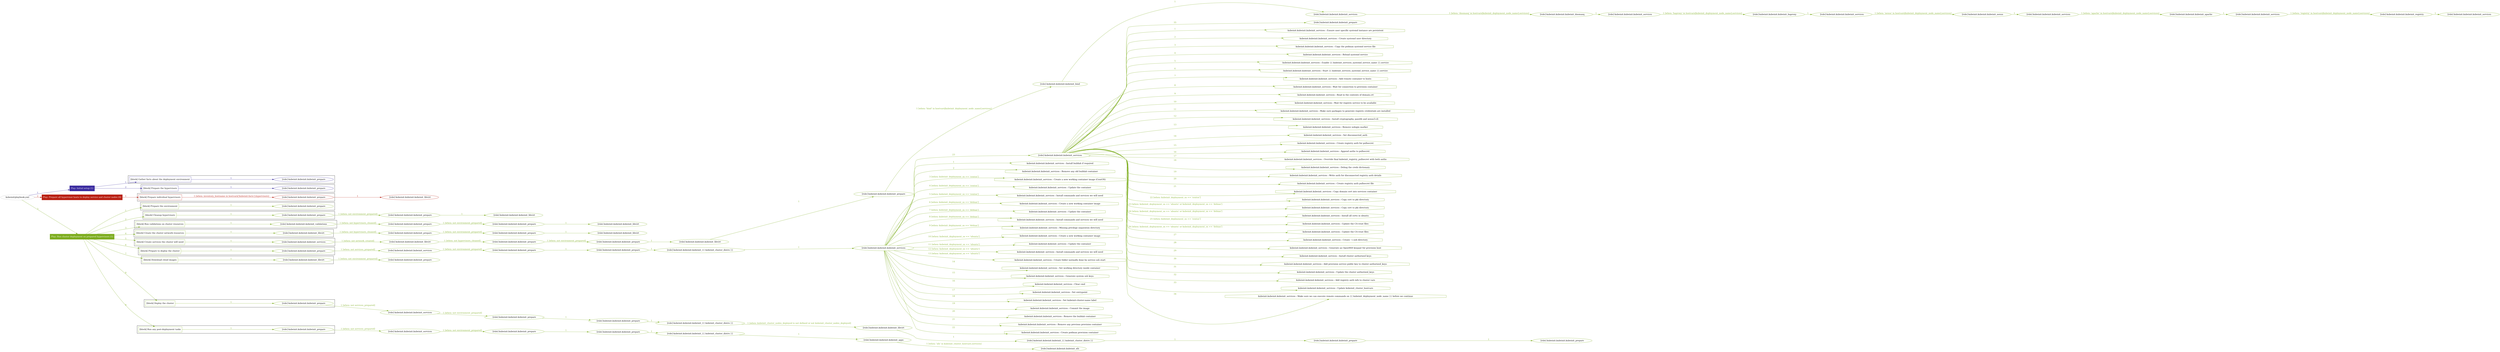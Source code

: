 digraph {
	graph [concentrate=true ordering=in rankdir=LR ratio=fill]
	edge [esep=5 sep=10]
	"kubeinit/playbook.yml" [id=root_node style=dotted]
	play_9716954e [label="Play: Initial setup (1)" color="#3b2ca0" fontcolor="#ffffff" id=play_9716954e shape=box style=filled tooltip=localhost]
	"kubeinit/playbook.yml" -> play_9716954e [label="1 " color="#3b2ca0" fontcolor="#3b2ca0" id=edge_4e814ac2 labeltooltip="1 " tooltip="1 "]
	subgraph "kubeinit.kubeinit.kubeinit_prepare" {
		role_759a8502 [label="[role] kubeinit.kubeinit.kubeinit_prepare" color="#3b2ca0" id=role_759a8502 tooltip="kubeinit.kubeinit.kubeinit_prepare"]
	}
	subgraph "kubeinit.kubeinit.kubeinit_prepare" {
		role_e988520f [label="[role] kubeinit.kubeinit.kubeinit_prepare" color="#3b2ca0" id=role_e988520f tooltip="kubeinit.kubeinit.kubeinit_prepare"]
	}
	subgraph "Play: Initial setup (1)" {
		play_9716954e -> block_73d72252 [label=1 color="#3b2ca0" fontcolor="#3b2ca0" id=edge_5ee2b6da labeltooltip=1 tooltip=1]
		subgraph cluster_block_73d72252 {
			block_73d72252 [label="[block] Gather facts about the deployment environment" color="#3b2ca0" id=block_73d72252 labeltooltip="Gather facts about the deployment environment" shape=box tooltip="Gather facts about the deployment environment"]
			block_73d72252 -> role_759a8502 [label="1 " color="#3b2ca0" fontcolor="#3b2ca0" id=edge_5fa3f448 labeltooltip="1 " tooltip="1 "]
		}
		play_9716954e -> block_423e7c16 [label=2 color="#3b2ca0" fontcolor="#3b2ca0" id=edge_5475fe59 labeltooltip=2 tooltip=2]
		subgraph cluster_block_423e7c16 {
			block_423e7c16 [label="[block] Prepare the hypervisors" color="#3b2ca0" id=block_423e7c16 labeltooltip="Prepare the hypervisors" shape=box tooltip="Prepare the hypervisors"]
			block_423e7c16 -> role_e988520f [label="1 " color="#3b2ca0" fontcolor="#3b2ca0" id=edge_a797baf1 labeltooltip="1 " tooltip="1 "]
		}
	}
	play_aa814e34 [label="Play: Prepare all hypervisor hosts to deploy service and cluster nodes (0)" color="#b92013" fontcolor="#ffffff" id=play_aa814e34 shape=box style=filled tooltip="Play: Prepare all hypervisor hosts to deploy service and cluster nodes (0)"]
	"kubeinit/playbook.yml" -> play_aa814e34 [label="2 " color="#b92013" fontcolor="#b92013" id=edge_cf09bf63 labeltooltip="2 " tooltip="2 "]
	subgraph "kubeinit.kubeinit.kubeinit_libvirt" {
		role_deea22a4 [label="[role] kubeinit.kubeinit.kubeinit_libvirt" color="#b92013" id=role_deea22a4 tooltip="kubeinit.kubeinit.kubeinit_libvirt"]
	}
	subgraph "kubeinit.kubeinit.kubeinit_prepare" {
		role_27c2de47 [label="[role] kubeinit.kubeinit.kubeinit_prepare" color="#b92013" id=role_27c2de47 tooltip="kubeinit.kubeinit.kubeinit_prepare"]
		role_27c2de47 -> role_deea22a4 [label="1 " color="#b92013" fontcolor="#b92013" id=edge_ab9863dc labeltooltip="1 " tooltip="1 "]
	}
	subgraph "Play: Prepare all hypervisor hosts to deploy service and cluster nodes (0)" {
		play_aa814e34 -> block_de511318 [label=1 color="#b92013" fontcolor="#b92013" id=edge_13988c7d labeltooltip=1 tooltip=1]
		subgraph cluster_block_de511318 {
			block_de511318 [label="[block] Prepare individual hypervisors" color="#b92013" id=block_de511318 labeltooltip="Prepare individual hypervisors" shape=box tooltip="Prepare individual hypervisors"]
			block_de511318 -> role_27c2de47 [label="1 [when: inventory_hostname in hostvars['kubeinit-facts'].hypervisors]" color="#b92013" fontcolor="#b92013" id=edge_f5ddec77 labeltooltip="1 [when: inventory_hostname in hostvars['kubeinit-facts'].hypervisors]" tooltip="1 [when: inventory_hostname in hostvars['kubeinit-facts'].hypervisors]"]
		}
	}
	play_ebc1024f [label="Play: Run cluster deployment on prepared hypervisors (1)" color="#7dad1f" fontcolor="#ffffff" id=play_ebc1024f shape=box style=filled tooltip=localhost]
	"kubeinit/playbook.yml" -> play_ebc1024f [label="3 " color="#7dad1f" fontcolor="#7dad1f" id=edge_794ed0b4 labeltooltip="3 " tooltip="3 "]
	subgraph "kubeinit.kubeinit.kubeinit_prepare" {
		role_ee4647c7 [label="[role] kubeinit.kubeinit.kubeinit_prepare" color="#7dad1f" id=role_ee4647c7 tooltip="kubeinit.kubeinit.kubeinit_prepare"]
	}
	subgraph "kubeinit.kubeinit.kubeinit_libvirt" {
		role_86960cfe [label="[role] kubeinit.kubeinit.kubeinit_libvirt" color="#7dad1f" id=role_86960cfe tooltip="kubeinit.kubeinit.kubeinit_libvirt"]
	}
	subgraph "kubeinit.kubeinit.kubeinit_prepare" {
		role_262a1a30 [label="[role] kubeinit.kubeinit.kubeinit_prepare" color="#7dad1f" id=role_262a1a30 tooltip="kubeinit.kubeinit.kubeinit_prepare"]
		role_262a1a30 -> role_86960cfe [label="1 " color="#7dad1f" fontcolor="#7dad1f" id=edge_7e66e7b5 labeltooltip="1 " tooltip="1 "]
	}
	subgraph "kubeinit.kubeinit.kubeinit_prepare" {
		role_dafb3652 [label="[role] kubeinit.kubeinit.kubeinit_prepare" color="#7dad1f" id=role_dafb3652 tooltip="kubeinit.kubeinit.kubeinit_prepare"]
		role_dafb3652 -> role_262a1a30 [label="1 [when: not environment_prepared]" color="#7dad1f" fontcolor="#7dad1f" id=edge_2048a0b5 labeltooltip="1 [when: not environment_prepared]" tooltip="1 [when: not environment_prepared]"]
	}
	subgraph "kubeinit.kubeinit.kubeinit_libvirt" {
		role_199be9c9 [label="[role] kubeinit.kubeinit.kubeinit_libvirt" color="#7dad1f" id=role_199be9c9 tooltip="kubeinit.kubeinit.kubeinit_libvirt"]
	}
	subgraph "kubeinit.kubeinit.kubeinit_prepare" {
		role_c62a40f5 [label="[role] kubeinit.kubeinit.kubeinit_prepare" color="#7dad1f" id=role_c62a40f5 tooltip="kubeinit.kubeinit.kubeinit_prepare"]
		role_c62a40f5 -> role_199be9c9 [label="1 " color="#7dad1f" fontcolor="#7dad1f" id=edge_c74c55d4 labeltooltip="1 " tooltip="1 "]
	}
	subgraph "kubeinit.kubeinit.kubeinit_prepare" {
		role_5fe5b2ac [label="[role] kubeinit.kubeinit.kubeinit_prepare" color="#7dad1f" id=role_5fe5b2ac tooltip="kubeinit.kubeinit.kubeinit_prepare"]
		role_5fe5b2ac -> role_c62a40f5 [label="1 [when: not environment_prepared]" color="#7dad1f" fontcolor="#7dad1f" id=edge_d52ce7d5 labeltooltip="1 [when: not environment_prepared]" tooltip="1 [when: not environment_prepared]"]
	}
	subgraph "kubeinit.kubeinit.kubeinit_validations" {
		role_4b313846 [label="[role] kubeinit.kubeinit.kubeinit_validations" color="#7dad1f" id=role_4b313846 tooltip="kubeinit.kubeinit.kubeinit_validations"]
		role_4b313846 -> role_5fe5b2ac [label="1 [when: not hypervisors_cleaned]" color="#7dad1f" fontcolor="#7dad1f" id=edge_c298e214 labeltooltip="1 [when: not hypervisors_cleaned]" tooltip="1 [when: not hypervisors_cleaned]"]
	}
	subgraph "kubeinit.kubeinit.kubeinit_libvirt" {
		role_c8dd7fc1 [label="[role] kubeinit.kubeinit.kubeinit_libvirt" color="#7dad1f" id=role_c8dd7fc1 tooltip="kubeinit.kubeinit.kubeinit_libvirt"]
	}
	subgraph "kubeinit.kubeinit.kubeinit_prepare" {
		role_2730960f [label="[role] kubeinit.kubeinit.kubeinit_prepare" color="#7dad1f" id=role_2730960f tooltip="kubeinit.kubeinit.kubeinit_prepare"]
		role_2730960f -> role_c8dd7fc1 [label="1 " color="#7dad1f" fontcolor="#7dad1f" id=edge_9f73402a labeltooltip="1 " tooltip="1 "]
	}
	subgraph "kubeinit.kubeinit.kubeinit_prepare" {
		role_391e0344 [label="[role] kubeinit.kubeinit.kubeinit_prepare" color="#7dad1f" id=role_391e0344 tooltip="kubeinit.kubeinit.kubeinit_prepare"]
		role_391e0344 -> role_2730960f [label="1 [when: not environment_prepared]" color="#7dad1f" fontcolor="#7dad1f" id=edge_b8133161 labeltooltip="1 [when: not environment_prepared]" tooltip="1 [when: not environment_prepared]"]
	}
	subgraph "kubeinit.kubeinit.kubeinit_libvirt" {
		role_e3a7370c [label="[role] kubeinit.kubeinit.kubeinit_libvirt" color="#7dad1f" id=role_e3a7370c tooltip="kubeinit.kubeinit.kubeinit_libvirt"]
		role_e3a7370c -> role_391e0344 [label="1 [when: not hypervisors_cleaned]" color="#7dad1f" fontcolor="#7dad1f" id=edge_492f7c5a labeltooltip="1 [when: not hypervisors_cleaned]" tooltip="1 [when: not hypervisors_cleaned]"]
	}
	subgraph "kubeinit.kubeinit.kubeinit_services" {
		role_6ad039d6 [label="[role] kubeinit.kubeinit.kubeinit_services" color="#7dad1f" id=role_6ad039d6 tooltip="kubeinit.kubeinit.kubeinit_services"]
	}
	subgraph "kubeinit.kubeinit.kubeinit_registry" {
		role_d088df05 [label="[role] kubeinit.kubeinit.kubeinit_registry" color="#7dad1f" id=role_d088df05 tooltip="kubeinit.kubeinit.kubeinit_registry"]
		role_d088df05 -> role_6ad039d6 [label="1 " color="#7dad1f" fontcolor="#7dad1f" id=edge_0ae21cdb labeltooltip="1 " tooltip="1 "]
	}
	subgraph "kubeinit.kubeinit.kubeinit_services" {
		role_1189be8c [label="[role] kubeinit.kubeinit.kubeinit_services" color="#7dad1f" id=role_1189be8c tooltip="kubeinit.kubeinit.kubeinit_services"]
		role_1189be8c -> role_d088df05 [label="1 [when: 'registry' in hostvars[kubeinit_deployment_node_name].services]" color="#7dad1f" fontcolor="#7dad1f" id=edge_e0a693b1 labeltooltip="1 [when: 'registry' in hostvars[kubeinit_deployment_node_name].services]" tooltip="1 [when: 'registry' in hostvars[kubeinit_deployment_node_name].services]"]
	}
	subgraph "kubeinit.kubeinit.kubeinit_apache" {
		role_604e6105 [label="[role] kubeinit.kubeinit.kubeinit_apache" color="#7dad1f" id=role_604e6105 tooltip="kubeinit.kubeinit.kubeinit_apache"]
		role_604e6105 -> role_1189be8c [label="1 " color="#7dad1f" fontcolor="#7dad1f" id=edge_b24fd350 labeltooltip="1 " tooltip="1 "]
	}
	subgraph "kubeinit.kubeinit.kubeinit_services" {
		role_63fc4594 [label="[role] kubeinit.kubeinit.kubeinit_services" color="#7dad1f" id=role_63fc4594 tooltip="kubeinit.kubeinit.kubeinit_services"]
		role_63fc4594 -> role_604e6105 [label="1 [when: 'apache' in hostvars[kubeinit_deployment_node_name].services]" color="#7dad1f" fontcolor="#7dad1f" id=edge_ff45526f labeltooltip="1 [when: 'apache' in hostvars[kubeinit_deployment_node_name].services]" tooltip="1 [when: 'apache' in hostvars[kubeinit_deployment_node_name].services]"]
	}
	subgraph "kubeinit.kubeinit.kubeinit_nexus" {
		role_c565734a [label="[role] kubeinit.kubeinit.kubeinit_nexus" color="#7dad1f" id=role_c565734a tooltip="kubeinit.kubeinit.kubeinit_nexus"]
		role_c565734a -> role_63fc4594 [label="1 " color="#7dad1f" fontcolor="#7dad1f" id=edge_17daf696 labeltooltip="1 " tooltip="1 "]
	}
	subgraph "kubeinit.kubeinit.kubeinit_services" {
		role_b60091b5 [label="[role] kubeinit.kubeinit.kubeinit_services" color="#7dad1f" id=role_b60091b5 tooltip="kubeinit.kubeinit.kubeinit_services"]
		role_b60091b5 -> role_c565734a [label="1 [when: 'nexus' in hostvars[kubeinit_deployment_node_name].services]" color="#7dad1f" fontcolor="#7dad1f" id=edge_f2f87fb6 labeltooltip="1 [when: 'nexus' in hostvars[kubeinit_deployment_node_name].services]" tooltip="1 [when: 'nexus' in hostvars[kubeinit_deployment_node_name].services]"]
	}
	subgraph "kubeinit.kubeinit.kubeinit_haproxy" {
		role_86f5bfa6 [label="[role] kubeinit.kubeinit.kubeinit_haproxy" color="#7dad1f" id=role_86f5bfa6 tooltip="kubeinit.kubeinit.kubeinit_haproxy"]
		role_86f5bfa6 -> role_b60091b5 [label="1 " color="#7dad1f" fontcolor="#7dad1f" id=edge_75fc1a6e labeltooltip="1 " tooltip="1 "]
	}
	subgraph "kubeinit.kubeinit.kubeinit_services" {
		role_940d8dd1 [label="[role] kubeinit.kubeinit.kubeinit_services" color="#7dad1f" id=role_940d8dd1 tooltip="kubeinit.kubeinit.kubeinit_services"]
		role_940d8dd1 -> role_86f5bfa6 [label="1 [when: 'haproxy' in hostvars[kubeinit_deployment_node_name].services]" color="#7dad1f" fontcolor="#7dad1f" id=edge_0d915cce labeltooltip="1 [when: 'haproxy' in hostvars[kubeinit_deployment_node_name].services]" tooltip="1 [when: 'haproxy' in hostvars[kubeinit_deployment_node_name].services]"]
	}
	subgraph "kubeinit.kubeinit.kubeinit_dnsmasq" {
		role_73cf2156 [label="[role] kubeinit.kubeinit.kubeinit_dnsmasq" color="#7dad1f" id=role_73cf2156 tooltip="kubeinit.kubeinit.kubeinit_dnsmasq"]
		role_73cf2156 -> role_940d8dd1 [label="1 " color="#7dad1f" fontcolor="#7dad1f" id=edge_41fb763c labeltooltip="1 " tooltip="1 "]
	}
	subgraph "kubeinit.kubeinit.kubeinit_services" {
		role_067ea4f0 [label="[role] kubeinit.kubeinit.kubeinit_services" color="#7dad1f" id=role_067ea4f0 tooltip="kubeinit.kubeinit.kubeinit_services"]
		role_067ea4f0 -> role_73cf2156 [label="1 [when: 'dnsmasq' in hostvars[kubeinit_deployment_node_name].services]" color="#7dad1f" fontcolor="#7dad1f" id=edge_f2e8d4ce labeltooltip="1 [when: 'dnsmasq' in hostvars[kubeinit_deployment_node_name].services]" tooltip="1 [when: 'dnsmasq' in hostvars[kubeinit_deployment_node_name].services]"]
	}
	subgraph "kubeinit.kubeinit.kubeinit_bind" {
		role_d82c8bae [label="[role] kubeinit.kubeinit.kubeinit_bind" color="#7dad1f" id=role_d82c8bae tooltip="kubeinit.kubeinit.kubeinit_bind"]
		role_d82c8bae -> role_067ea4f0 [label="1 " color="#7dad1f" fontcolor="#7dad1f" id=edge_72437a27 labeltooltip="1 " tooltip="1 "]
	}
	subgraph "kubeinit.kubeinit.kubeinit_prepare" {
		role_1c0d17c9 [label="[role] kubeinit.kubeinit.kubeinit_prepare" color="#7dad1f" id=role_1c0d17c9 tooltip="kubeinit.kubeinit.kubeinit_prepare"]
		role_1c0d17c9 -> role_d82c8bae [label="1 [when: 'bind' in hostvars[kubeinit_deployment_node_name].services]" color="#7dad1f" fontcolor="#7dad1f" id=edge_6c91d6fc labeltooltip="1 [when: 'bind' in hostvars[kubeinit_deployment_node_name].services]" tooltip="1 [when: 'bind' in hostvars[kubeinit_deployment_node_name].services]"]
	}
	subgraph "kubeinit.kubeinit.kubeinit_libvirt" {
		role_be88d8cc [label="[role] kubeinit.kubeinit.kubeinit_libvirt" color="#7dad1f" id=role_be88d8cc tooltip="kubeinit.kubeinit.kubeinit_libvirt"]
		role_be88d8cc -> role_1c0d17c9 [label="1 " color="#7dad1f" fontcolor="#7dad1f" id=edge_aba812f1 labeltooltip="1 " tooltip="1 "]
	}
	subgraph "kubeinit.kubeinit.kubeinit_prepare" {
		role_45dd77af [label="[role] kubeinit.kubeinit.kubeinit_prepare" color="#7dad1f" id=role_45dd77af tooltip="kubeinit.kubeinit.kubeinit_prepare"]
		role_45dd77af -> role_be88d8cc [label="1 " color="#7dad1f" fontcolor="#7dad1f" id=edge_a64cb6af labeltooltip="1 " tooltip="1 "]
	}
	subgraph "kubeinit.kubeinit.kubeinit_prepare" {
		role_bab5e323 [label="[role] kubeinit.kubeinit.kubeinit_prepare" color="#7dad1f" id=role_bab5e323 tooltip="kubeinit.kubeinit.kubeinit_prepare"]
		role_bab5e323 -> role_45dd77af [label="1 [when: not environment_prepared]" color="#7dad1f" fontcolor="#7dad1f" id=edge_40d8238f labeltooltip="1 [when: not environment_prepared]" tooltip="1 [when: not environment_prepared]"]
	}
	subgraph "kubeinit.kubeinit.kubeinit_libvirt" {
		role_788a62ef [label="[role] kubeinit.kubeinit.kubeinit_libvirt" color="#7dad1f" id=role_788a62ef tooltip="kubeinit.kubeinit.kubeinit_libvirt"]
		role_788a62ef -> role_bab5e323 [label="1 [when: not hypervisors_cleaned]" color="#7dad1f" fontcolor="#7dad1f" id=edge_4fa464ae labeltooltip="1 [when: not hypervisors_cleaned]" tooltip="1 [when: not hypervisors_cleaned]"]
	}
	subgraph "kubeinit.kubeinit.kubeinit_services" {
		role_bb3e5ca1 [label="[role] kubeinit.kubeinit.kubeinit_services" color="#7dad1f" id=role_bb3e5ca1 tooltip="kubeinit.kubeinit.kubeinit_services"]
		role_bb3e5ca1 -> role_788a62ef [label="1 [when: not network_created]" color="#7dad1f" fontcolor="#7dad1f" id=edge_74dc58db labeltooltip="1 [when: not network_created]" tooltip="1 [when: not network_created]"]
	}
	subgraph "kubeinit.kubeinit.kubeinit_prepare" {
		role_8070f46d [label="[role] kubeinit.kubeinit.kubeinit_prepare" color="#7dad1f" id=role_8070f46d tooltip="kubeinit.kubeinit.kubeinit_prepare"]
	}
	subgraph "kubeinit.kubeinit.kubeinit_services" {
		role_cc9d9ee5 [label="[role] kubeinit.kubeinit.kubeinit_services" color="#7dad1f" id=role_cc9d9ee5 tooltip="kubeinit.kubeinit.kubeinit_services"]
		task_eab35c7e [label="kubeinit.kubeinit.kubeinit_services : Ensure user specific systemd instance are persistent" color="#7dad1f" id=task_eab35c7e shape=octagon tooltip="kubeinit.kubeinit.kubeinit_services : Ensure user specific systemd instance are persistent"]
		role_cc9d9ee5 -> task_eab35c7e [label="1 " color="#7dad1f" fontcolor="#7dad1f" id=edge_7ade31d8 labeltooltip="1 " tooltip="1 "]
		task_5ab28ffe [label="kubeinit.kubeinit.kubeinit_services : Create systemd user directory" color="#7dad1f" id=task_5ab28ffe shape=octagon tooltip="kubeinit.kubeinit.kubeinit_services : Create systemd user directory"]
		role_cc9d9ee5 -> task_5ab28ffe [label="2 " color="#7dad1f" fontcolor="#7dad1f" id=edge_8c47c045 labeltooltip="2 " tooltip="2 "]
		task_29f3ab52 [label="kubeinit.kubeinit.kubeinit_services : Copy the podman systemd service file" color="#7dad1f" id=task_29f3ab52 shape=octagon tooltip="kubeinit.kubeinit.kubeinit_services : Copy the podman systemd service file"]
		role_cc9d9ee5 -> task_29f3ab52 [label="3 " color="#7dad1f" fontcolor="#7dad1f" id=edge_7078b854 labeltooltip="3 " tooltip="3 "]
		task_49a000b5 [label="kubeinit.kubeinit.kubeinit_services : Reload systemd service" color="#7dad1f" id=task_49a000b5 shape=octagon tooltip="kubeinit.kubeinit.kubeinit_services : Reload systemd service"]
		role_cc9d9ee5 -> task_49a000b5 [label="4 " color="#7dad1f" fontcolor="#7dad1f" id=edge_dce75459 labeltooltip="4 " tooltip="4 "]
		task_58522796 [label="kubeinit.kubeinit.kubeinit_services : Enable {{ kubeinit_services_systemd_service_name }}.service" color="#7dad1f" id=task_58522796 shape=octagon tooltip="kubeinit.kubeinit.kubeinit_services : Enable {{ kubeinit_services_systemd_service_name }}.service"]
		role_cc9d9ee5 -> task_58522796 [label="5 " color="#7dad1f" fontcolor="#7dad1f" id=edge_44948c9f labeltooltip="5 " tooltip="5 "]
		task_615b3451 [label="kubeinit.kubeinit.kubeinit_services : Start {{ kubeinit_services_systemd_service_name }}.service" color="#7dad1f" id=task_615b3451 shape=octagon tooltip="kubeinit.kubeinit.kubeinit_services : Start {{ kubeinit_services_systemd_service_name }}.service"]
		role_cc9d9ee5 -> task_615b3451 [label="6 " color="#7dad1f" fontcolor="#7dad1f" id=edge_cbe34e9c labeltooltip="6 " tooltip="6 "]
		task_e1939bbc [label="kubeinit.kubeinit.kubeinit_services : Add remote container to hosts" color="#7dad1f" id=task_e1939bbc shape=octagon tooltip="kubeinit.kubeinit.kubeinit_services : Add remote container to hosts"]
		role_cc9d9ee5 -> task_e1939bbc [label="7 " color="#7dad1f" fontcolor="#7dad1f" id=edge_492b32f1 labeltooltip="7 " tooltip="7 "]
		task_3a540027 [label="kubeinit.kubeinit.kubeinit_services : Wait for connection to provision container" color="#7dad1f" id=task_3a540027 shape=octagon tooltip="kubeinit.kubeinit.kubeinit_services : Wait for connection to provision container"]
		role_cc9d9ee5 -> task_3a540027 [label="8 " color="#7dad1f" fontcolor="#7dad1f" id=edge_cf98e96a labeltooltip="8 " tooltip="8 "]
		task_e6ec7f6d [label="kubeinit.kubeinit.kubeinit_services : Read in the contents of domain.crt" color="#7dad1f" id=task_e6ec7f6d shape=octagon tooltip="kubeinit.kubeinit.kubeinit_services : Read in the contents of domain.crt"]
		role_cc9d9ee5 -> task_e6ec7f6d [label="9 " color="#7dad1f" fontcolor="#7dad1f" id=edge_2ce767b8 labeltooltip="9 " tooltip="9 "]
		task_42ede544 [label="kubeinit.kubeinit.kubeinit_services : Wait for registry service to be available" color="#7dad1f" id=task_42ede544 shape=octagon tooltip="kubeinit.kubeinit.kubeinit_services : Wait for registry service to be available"]
		role_cc9d9ee5 -> task_42ede544 [label="10 " color="#7dad1f" fontcolor="#7dad1f" id=edge_208ad778 labeltooltip="10 " tooltip="10 "]
		task_96f07aab [label="kubeinit.kubeinit.kubeinit_services : Make sure packages to generate registry credentials are installed" color="#7dad1f" id=task_96f07aab shape=octagon tooltip="kubeinit.kubeinit.kubeinit_services : Make sure packages to generate registry credentials are installed"]
		role_cc9d9ee5 -> task_96f07aab [label="11 " color="#7dad1f" fontcolor="#7dad1f" id=edge_a0ffa1dc labeltooltip="11 " tooltip="11 "]
		task_6f869ca5 [label="kubeinit.kubeinit.kubeinit_services : Install cryptography, passlib and nexus3-cli" color="#7dad1f" id=task_6f869ca5 shape=octagon tooltip="kubeinit.kubeinit.kubeinit_services : Install cryptography, passlib and nexus3-cli"]
		role_cc9d9ee5 -> task_6f869ca5 [label="12 " color="#7dad1f" fontcolor="#7dad1f" id=edge_ab6a1bbb labeltooltip="12 " tooltip="12 "]
		task_02a91a20 [label="kubeinit.kubeinit.kubeinit_services : Remove nologin marker" color="#7dad1f" id=task_02a91a20 shape=octagon tooltip="kubeinit.kubeinit.kubeinit_services : Remove nologin marker"]
		role_cc9d9ee5 -> task_02a91a20 [label="13 " color="#7dad1f" fontcolor="#7dad1f" id=edge_d6213cdf labeltooltip="13 " tooltip="13 "]
		task_4ac90739 [label="kubeinit.kubeinit.kubeinit_services : Set disconnected_auth" color="#7dad1f" id=task_4ac90739 shape=octagon tooltip="kubeinit.kubeinit.kubeinit_services : Set disconnected_auth"]
		role_cc9d9ee5 -> task_4ac90739 [label="14 " color="#7dad1f" fontcolor="#7dad1f" id=edge_09d0b069 labeltooltip="14 " tooltip="14 "]
		task_d9ef1f5c [label="kubeinit.kubeinit.kubeinit_services : Create registry auth for pullsecret" color="#7dad1f" id=task_d9ef1f5c shape=octagon tooltip="kubeinit.kubeinit.kubeinit_services : Create registry auth for pullsecret"]
		role_cc9d9ee5 -> task_d9ef1f5c [label="15 " color="#7dad1f" fontcolor="#7dad1f" id=edge_e7dd4c9d labeltooltip="15 " tooltip="15 "]
		task_d231585d [label="kubeinit.kubeinit.kubeinit_services : Append auths to pullsecret" color="#7dad1f" id=task_d231585d shape=octagon tooltip="kubeinit.kubeinit.kubeinit_services : Append auths to pullsecret"]
		role_cc9d9ee5 -> task_d231585d [label="16 " color="#7dad1f" fontcolor="#7dad1f" id=edge_cefa1e6d labeltooltip="16 " tooltip="16 "]
		task_5a5b4a6f [label="kubeinit.kubeinit.kubeinit_services : Override final kubeinit_registry_pullsecret with both auths" color="#7dad1f" id=task_5a5b4a6f shape=octagon tooltip="kubeinit.kubeinit.kubeinit_services : Override final kubeinit_registry_pullsecret with both auths"]
		role_cc9d9ee5 -> task_5a5b4a6f [label="17 " color="#7dad1f" fontcolor="#7dad1f" id=edge_9fb83274 labeltooltip="17 " tooltip="17 "]
		task_7709fb72 [label="kubeinit.kubeinit.kubeinit_services : Debug the creds dictionary" color="#7dad1f" id=task_7709fb72 shape=octagon tooltip="kubeinit.kubeinit.kubeinit_services : Debug the creds dictionary"]
		role_cc9d9ee5 -> task_7709fb72 [label="18 " color="#7dad1f" fontcolor="#7dad1f" id=edge_c2e37a8b labeltooltip="18 " tooltip="18 "]
		task_58410bdd [label="kubeinit.kubeinit.kubeinit_services : Write auth for disconnected registry auth details" color="#7dad1f" id=task_58410bdd shape=octagon tooltip="kubeinit.kubeinit.kubeinit_services : Write auth for disconnected registry auth details"]
		role_cc9d9ee5 -> task_58410bdd [label="19 " color="#7dad1f" fontcolor="#7dad1f" id=edge_b8548fd9 labeltooltip="19 " tooltip="19 "]
		task_5e5d7b1e [label="kubeinit.kubeinit.kubeinit_services : Create registry auth pullsecret file" color="#7dad1f" id=task_5e5d7b1e shape=octagon tooltip="kubeinit.kubeinit.kubeinit_services : Create registry auth pullsecret file"]
		role_cc9d9ee5 -> task_5e5d7b1e [label="20 " color="#7dad1f" fontcolor="#7dad1f" id=edge_a3eaed63 labeltooltip="20 " tooltip="20 "]
		task_857462e7 [label="kubeinit.kubeinit.kubeinit_services : Copy domain cert into services container" color="#7dad1f" id=task_857462e7 shape=octagon tooltip="kubeinit.kubeinit.kubeinit_services : Copy domain cert into services container"]
		role_cc9d9ee5 -> task_857462e7 [label="21 " color="#7dad1f" fontcolor="#7dad1f" id=edge_87aad173 labeltooltip="21 " tooltip="21 "]
		task_4394c535 [label="kubeinit.kubeinit.kubeinit_services : Copy cert to pki directory" color="#7dad1f" id=task_4394c535 shape=octagon tooltip="kubeinit.kubeinit.kubeinit_services : Copy cert to pki directory"]
		role_cc9d9ee5 -> task_4394c535 [label="22 [when: kubeinit_deployment_os == 'centos']" color="#7dad1f" fontcolor="#7dad1f" id=edge_e666fad7 labeltooltip="22 [when: kubeinit_deployment_os == 'centos']" tooltip="22 [when: kubeinit_deployment_os == 'centos']"]
		task_14bdc123 [label="kubeinit.kubeinit.kubeinit_services : Copy cert to pki directory" color="#7dad1f" id=task_14bdc123 shape=octagon tooltip="kubeinit.kubeinit.kubeinit_services : Copy cert to pki directory"]
		role_cc9d9ee5 -> task_14bdc123 [label="23 [when: kubeinit_deployment_os == 'ubuntu' or kubeinit_deployment_os == 'debian']" color="#7dad1f" fontcolor="#7dad1f" id=edge_e3fc3543 labeltooltip="23 [when: kubeinit_deployment_os == 'ubuntu' or kubeinit_deployment_os == 'debian']" tooltip="23 [when: kubeinit_deployment_os == 'ubuntu' or kubeinit_deployment_os == 'debian']"]
		task_1500616b [label="kubeinit.kubeinit.kubeinit_services : Install all certs in ubuntu" color="#7dad1f" id=task_1500616b shape=octagon tooltip="kubeinit.kubeinit.kubeinit_services : Install all certs in ubuntu"]
		role_cc9d9ee5 -> task_1500616b [label="24 [when: kubeinit_deployment_os == 'ubuntu' or kubeinit_deployment_os == 'debian']" color="#7dad1f" fontcolor="#7dad1f" id=edge_de79565e labeltooltip="24 [when: kubeinit_deployment_os == 'ubuntu' or kubeinit_deployment_os == 'debian']" tooltip="24 [when: kubeinit_deployment_os == 'ubuntu' or kubeinit_deployment_os == 'debian']"]
		task_80affe94 [label="kubeinit.kubeinit.kubeinit_services : Update the CA trust files" color="#7dad1f" id=task_80affe94 shape=octagon tooltip="kubeinit.kubeinit.kubeinit_services : Update the CA trust files"]
		role_cc9d9ee5 -> task_80affe94 [label="25 [when: kubeinit_deployment_os == 'centos']" color="#7dad1f" fontcolor="#7dad1f" id=edge_e49b9ff7 labeltooltip="25 [when: kubeinit_deployment_os == 'centos']" tooltip="25 [when: kubeinit_deployment_os == 'centos']"]
		task_dd9d4742 [label="kubeinit.kubeinit.kubeinit_services : Update the CA trust files" color="#7dad1f" id=task_dd9d4742 shape=octagon tooltip="kubeinit.kubeinit.kubeinit_services : Update the CA trust files"]
		role_cc9d9ee5 -> task_dd9d4742 [label="26 [when: kubeinit_deployment_os == 'ubuntu' or kubeinit_deployment_os == 'debian']" color="#7dad1f" fontcolor="#7dad1f" id=edge_8933a9dd labeltooltip="26 [when: kubeinit_deployment_os == 'ubuntu' or kubeinit_deployment_os == 'debian']" tooltip="26 [when: kubeinit_deployment_os == 'ubuntu' or kubeinit_deployment_os == 'debian']"]
		task_8be7df18 [label="kubeinit.kubeinit.kubeinit_services : Create ~/.ssh directory" color="#7dad1f" id=task_8be7df18 shape=octagon tooltip="kubeinit.kubeinit.kubeinit_services : Create ~/.ssh directory"]
		role_cc9d9ee5 -> task_8be7df18 [label="27 " color="#7dad1f" fontcolor="#7dad1f" id=edge_86bc95a5 labeltooltip="27 " tooltip="27 "]
		task_81cd18a8 [label="kubeinit.kubeinit.kubeinit_services : Generate an OpenSSH keypair for provision host" color="#7dad1f" id=task_81cd18a8 shape=octagon tooltip="kubeinit.kubeinit.kubeinit_services : Generate an OpenSSH keypair for provision host"]
		role_cc9d9ee5 -> task_81cd18a8 [label="28 " color="#7dad1f" fontcolor="#7dad1f" id=edge_e81a34d3 labeltooltip="28 " tooltip="28 "]
		task_0292aae5 [label="kubeinit.kubeinit.kubeinit_services : Install cluster authorized keys" color="#7dad1f" id=task_0292aae5 shape=octagon tooltip="kubeinit.kubeinit.kubeinit_services : Install cluster authorized keys"]
		role_cc9d9ee5 -> task_0292aae5 [label="29 " color="#7dad1f" fontcolor="#7dad1f" id=edge_7867de4f labeltooltip="29 " tooltip="29 "]
		task_6e1d687b [label="kubeinit.kubeinit.kubeinit_services : Add provision service public key to cluster authorized_keys" color="#7dad1f" id=task_6e1d687b shape=octagon tooltip="kubeinit.kubeinit.kubeinit_services : Add provision service public key to cluster authorized_keys"]
		role_cc9d9ee5 -> task_6e1d687b [label="30 " color="#7dad1f" fontcolor="#7dad1f" id=edge_d54c44f4 labeltooltip="30 " tooltip="30 "]
		task_e815c881 [label="kubeinit.kubeinit.kubeinit_services : Update the cluster authorized_keys" color="#7dad1f" id=task_e815c881 shape=octagon tooltip="kubeinit.kubeinit.kubeinit_services : Update the cluster authorized_keys"]
		role_cc9d9ee5 -> task_e815c881 [label="31 " color="#7dad1f" fontcolor="#7dad1f" id=edge_acf7524e labeltooltip="31 " tooltip="31 "]
		task_8a3f670f [label="kubeinit.kubeinit.kubeinit_services : Add registry auth info to cluster vars" color="#7dad1f" id=task_8a3f670f shape=octagon tooltip="kubeinit.kubeinit.kubeinit_services : Add registry auth info to cluster vars"]
		role_cc9d9ee5 -> task_8a3f670f [label="32 " color="#7dad1f" fontcolor="#7dad1f" id=edge_5878153a labeltooltip="32 " tooltip="32 "]
		task_bcf6edde [label="kubeinit.kubeinit.kubeinit_services : Update kubeinit_cluster_hostvars" color="#7dad1f" id=task_bcf6edde shape=octagon tooltip="kubeinit.kubeinit.kubeinit_services : Update kubeinit_cluster_hostvars"]
		role_cc9d9ee5 -> task_bcf6edde [label="33 " color="#7dad1f" fontcolor="#7dad1f" id=edge_43bc4b40 labeltooltip="33 " tooltip="33 "]
		task_db783c17 [label="kubeinit.kubeinit.kubeinit_services : Make sure we can execute remote commands on {{ kubeinit_deployment_node_name }} before we continue" color="#7dad1f" id=task_db783c17 shape=octagon tooltip="kubeinit.kubeinit.kubeinit_services : Make sure we can execute remote commands on {{ kubeinit_deployment_node_name }} before we continue"]
		role_cc9d9ee5 -> task_db783c17 [label="34 " color="#7dad1f" fontcolor="#7dad1f" id=edge_e5e00b5b labeltooltip="34 " tooltip="34 "]
		role_cc9d9ee5 -> role_8070f46d [label="35 " color="#7dad1f" fontcolor="#7dad1f" id=edge_b44d6d90 labeltooltip="35 " tooltip="35 "]
	}
	subgraph "kubeinit.kubeinit.kubeinit_services" {
		role_9006c989 [label="[role] kubeinit.kubeinit.kubeinit_services" color="#7dad1f" id=role_9006c989 tooltip="kubeinit.kubeinit.kubeinit_services"]
		task_d744405b [label="kubeinit.kubeinit.kubeinit_services : Install buildah if required" color="#7dad1f" id=task_d744405b shape=octagon tooltip="kubeinit.kubeinit.kubeinit_services : Install buildah if required"]
		role_9006c989 -> task_d744405b [label="1 " color="#7dad1f" fontcolor="#7dad1f" id=edge_30f13caf labeltooltip="1 " tooltip="1 "]
		task_2ce38eb1 [label="kubeinit.kubeinit.kubeinit_services : Remove any old buildah container" color="#7dad1f" id=task_2ce38eb1 shape=octagon tooltip="kubeinit.kubeinit.kubeinit_services : Remove any old buildah container"]
		role_9006c989 -> task_2ce38eb1 [label="2 " color="#7dad1f" fontcolor="#7dad1f" id=edge_ea419a36 labeltooltip="2 " tooltip="2 "]
		task_a5624517 [label="kubeinit.kubeinit.kubeinit_services : Create a new working container image (CentOS)" color="#7dad1f" id=task_a5624517 shape=octagon tooltip="kubeinit.kubeinit.kubeinit_services : Create a new working container image (CentOS)"]
		role_9006c989 -> task_a5624517 [label="3 [when: kubeinit_deployment_os == 'centos']" color="#7dad1f" fontcolor="#7dad1f" id=edge_9be884a8 labeltooltip="3 [when: kubeinit_deployment_os == 'centos']" tooltip="3 [when: kubeinit_deployment_os == 'centos']"]
		task_1df5b585 [label="kubeinit.kubeinit.kubeinit_services : Update the container" color="#7dad1f" id=task_1df5b585 shape=octagon tooltip="kubeinit.kubeinit.kubeinit_services : Update the container"]
		role_9006c989 -> task_1df5b585 [label="4 [when: kubeinit_deployment_os == 'centos']" color="#7dad1f" fontcolor="#7dad1f" id=edge_00bd9128 labeltooltip="4 [when: kubeinit_deployment_os == 'centos']" tooltip="4 [when: kubeinit_deployment_os == 'centos']"]
		task_8d5c7196 [label="kubeinit.kubeinit.kubeinit_services : Install commands and services we will need" color="#7dad1f" id=task_8d5c7196 shape=octagon tooltip="kubeinit.kubeinit.kubeinit_services : Install commands and services we will need"]
		role_9006c989 -> task_8d5c7196 [label="5 [when: kubeinit_deployment_os == 'centos']" color="#7dad1f" fontcolor="#7dad1f" id=edge_eab0f255 labeltooltip="5 [when: kubeinit_deployment_os == 'centos']" tooltip="5 [when: kubeinit_deployment_os == 'centos']"]
		task_2b809ff3 [label="kubeinit.kubeinit.kubeinit_services : Create a new working container image" color="#7dad1f" id=task_2b809ff3 shape=octagon tooltip="kubeinit.kubeinit.kubeinit_services : Create a new working container image"]
		role_9006c989 -> task_2b809ff3 [label="6 [when: kubeinit_deployment_os == 'debian']" color="#7dad1f" fontcolor="#7dad1f" id=edge_d8c0da8f labeltooltip="6 [when: kubeinit_deployment_os == 'debian']" tooltip="6 [when: kubeinit_deployment_os == 'debian']"]
		task_e1acf6b0 [label="kubeinit.kubeinit.kubeinit_services : Update the container" color="#7dad1f" id=task_e1acf6b0 shape=octagon tooltip="kubeinit.kubeinit.kubeinit_services : Update the container"]
		role_9006c989 -> task_e1acf6b0 [label="7 [when: kubeinit_deployment_os == 'debian']" color="#7dad1f" fontcolor="#7dad1f" id=edge_7980f27a labeltooltip="7 [when: kubeinit_deployment_os == 'debian']" tooltip="7 [when: kubeinit_deployment_os == 'debian']"]
		task_3c1216dc [label="kubeinit.kubeinit.kubeinit_services : Install commands and services we will need" color="#7dad1f" id=task_3c1216dc shape=octagon tooltip="kubeinit.kubeinit.kubeinit_services : Install commands and services we will need"]
		role_9006c989 -> task_3c1216dc [label="8 [when: kubeinit_deployment_os == 'debian']" color="#7dad1f" fontcolor="#7dad1f" id=edge_c8138009 labeltooltip="8 [when: kubeinit_deployment_os == 'debian']" tooltip="8 [when: kubeinit_deployment_os == 'debian']"]
		task_e97dcde0 [label="kubeinit.kubeinit.kubeinit_services : Missing privilege separation directory" color="#7dad1f" id=task_e97dcde0 shape=octagon tooltip="kubeinit.kubeinit.kubeinit_services : Missing privilege separation directory"]
		role_9006c989 -> task_e97dcde0 [label="9 [when: kubeinit_deployment_os == 'debian']" color="#7dad1f" fontcolor="#7dad1f" id=edge_5931cb7a labeltooltip="9 [when: kubeinit_deployment_os == 'debian']" tooltip="9 [when: kubeinit_deployment_os == 'debian']"]
		task_d499acee [label="kubeinit.kubeinit.kubeinit_services : Create a new working container image" color="#7dad1f" id=task_d499acee shape=octagon tooltip="kubeinit.kubeinit.kubeinit_services : Create a new working container image"]
		role_9006c989 -> task_d499acee [label="10 [when: kubeinit_deployment_os == 'ubuntu']" color="#7dad1f" fontcolor="#7dad1f" id=edge_8f95921f labeltooltip="10 [when: kubeinit_deployment_os == 'ubuntu']" tooltip="10 [when: kubeinit_deployment_os == 'ubuntu']"]
		task_5cc7c7ed [label="kubeinit.kubeinit.kubeinit_services : Update the container" color="#7dad1f" id=task_5cc7c7ed shape=octagon tooltip="kubeinit.kubeinit.kubeinit_services : Update the container"]
		role_9006c989 -> task_5cc7c7ed [label="11 [when: kubeinit_deployment_os == 'ubuntu']" color="#7dad1f" fontcolor="#7dad1f" id=edge_2b3d17e8 labeltooltip="11 [when: kubeinit_deployment_os == 'ubuntu']" tooltip="11 [when: kubeinit_deployment_os == 'ubuntu']"]
		task_af72d2f4 [label="kubeinit.kubeinit.kubeinit_services : Install commands and services we will need" color="#7dad1f" id=task_af72d2f4 shape=octagon tooltip="kubeinit.kubeinit.kubeinit_services : Install commands and services we will need"]
		role_9006c989 -> task_af72d2f4 [label="12 [when: kubeinit_deployment_os == 'ubuntu']" color="#7dad1f" fontcolor="#7dad1f" id=edge_aa8f56ad labeltooltip="12 [when: kubeinit_deployment_os == 'ubuntu']" tooltip="12 [when: kubeinit_deployment_os == 'ubuntu']"]
		task_67764a9f [label="kubeinit.kubeinit.kubeinit_services : Create folder normally done by service ssh start" color="#7dad1f" id=task_67764a9f shape=octagon tooltip="kubeinit.kubeinit.kubeinit_services : Create folder normally done by service ssh start"]
		role_9006c989 -> task_67764a9f [label="13 [when: kubeinit_deployment_os == 'ubuntu']" color="#7dad1f" fontcolor="#7dad1f" id=edge_56e33c34 labeltooltip="13 [when: kubeinit_deployment_os == 'ubuntu']" tooltip="13 [when: kubeinit_deployment_os == 'ubuntu']"]
		task_74e55073 [label="kubeinit.kubeinit.kubeinit_services : Set working directory inside container" color="#7dad1f" id=task_74e55073 shape=octagon tooltip="kubeinit.kubeinit.kubeinit_services : Set working directory inside container"]
		role_9006c989 -> task_74e55073 [label="14 " color="#7dad1f" fontcolor="#7dad1f" id=edge_96fdbe9c labeltooltip="14 " tooltip="14 "]
		task_ae94a6a4 [label="kubeinit.kubeinit.kubeinit_services : Generate system ssh keys" color="#7dad1f" id=task_ae94a6a4 shape=octagon tooltip="kubeinit.kubeinit.kubeinit_services : Generate system ssh keys"]
		role_9006c989 -> task_ae94a6a4 [label="15 " color="#7dad1f" fontcolor="#7dad1f" id=edge_54cb6e23 labeltooltip="15 " tooltip="15 "]
		task_1344db00 [label="kubeinit.kubeinit.kubeinit_services : Clear cmd" color="#7dad1f" id=task_1344db00 shape=octagon tooltip="kubeinit.kubeinit.kubeinit_services : Clear cmd"]
		role_9006c989 -> task_1344db00 [label="16 " color="#7dad1f" fontcolor="#7dad1f" id=edge_04635786 labeltooltip="16 " tooltip="16 "]
		task_3e72cc0c [label="kubeinit.kubeinit.kubeinit_services : Set entrypoint" color="#7dad1f" id=task_3e72cc0c shape=octagon tooltip="kubeinit.kubeinit.kubeinit_services : Set entrypoint"]
		role_9006c989 -> task_3e72cc0c [label="17 " color="#7dad1f" fontcolor="#7dad1f" id=edge_76ce160b labeltooltip="17 " tooltip="17 "]
		task_1cc46296 [label="kubeinit.kubeinit.kubeinit_services : Set kubeinit-cluster-name label" color="#7dad1f" id=task_1cc46296 shape=octagon tooltip="kubeinit.kubeinit.kubeinit_services : Set kubeinit-cluster-name label"]
		role_9006c989 -> task_1cc46296 [label="18 " color="#7dad1f" fontcolor="#7dad1f" id=edge_fb26e481 labeltooltip="18 " tooltip="18 "]
		task_b5c0e0b2 [label="kubeinit.kubeinit.kubeinit_services : Commit the image" color="#7dad1f" id=task_b5c0e0b2 shape=octagon tooltip="kubeinit.kubeinit.kubeinit_services : Commit the image"]
		role_9006c989 -> task_b5c0e0b2 [label="19 " color="#7dad1f" fontcolor="#7dad1f" id=edge_38d2556a labeltooltip="19 " tooltip="19 "]
		task_9cabf6b7 [label="kubeinit.kubeinit.kubeinit_services : Remove the buildah container" color="#7dad1f" id=task_9cabf6b7 shape=octagon tooltip="kubeinit.kubeinit.kubeinit_services : Remove the buildah container"]
		role_9006c989 -> task_9cabf6b7 [label="20 " color="#7dad1f" fontcolor="#7dad1f" id=edge_e900f734 labeltooltip="20 " tooltip="20 "]
		task_a2dbac89 [label="kubeinit.kubeinit.kubeinit_services : Remove any previous provision container" color="#7dad1f" id=task_a2dbac89 shape=octagon tooltip="kubeinit.kubeinit.kubeinit_services : Remove any previous provision container"]
		role_9006c989 -> task_a2dbac89 [label="21 " color="#7dad1f" fontcolor="#7dad1f" id=edge_97b1fb00 labeltooltip="21 " tooltip="21 "]
		task_104a7ee5 [label="kubeinit.kubeinit.kubeinit_services : Create podman provision container" color="#7dad1f" id=task_104a7ee5 shape=octagon tooltip="kubeinit.kubeinit.kubeinit_services : Create podman provision container"]
		role_9006c989 -> task_104a7ee5 [label="22 " color="#7dad1f" fontcolor="#7dad1f" id=edge_c6170bbe labeltooltip="22 " tooltip="22 "]
		role_9006c989 -> role_cc9d9ee5 [label="23 " color="#7dad1f" fontcolor="#7dad1f" id=edge_eab8203f labeltooltip="23 " tooltip="23 "]
	}
	subgraph "kubeinit.kubeinit.kubeinit_{{ kubeinit_cluster_distro }}" {
		role_685dc029 [label="[role] kubeinit.kubeinit.kubeinit_{{ kubeinit_cluster_distro }}" color="#7dad1f" id=role_685dc029 tooltip="kubeinit.kubeinit.kubeinit_{{ kubeinit_cluster_distro }}"]
		role_685dc029 -> role_9006c989 [label="1 " color="#7dad1f" fontcolor="#7dad1f" id=edge_dbd871ba labeltooltip="1 " tooltip="1 "]
	}
	subgraph "kubeinit.kubeinit.kubeinit_prepare" {
		role_e69803da [label="[role] kubeinit.kubeinit.kubeinit_prepare" color="#7dad1f" id=role_e69803da tooltip="kubeinit.kubeinit.kubeinit_prepare"]
		role_e69803da -> role_685dc029 [label="1 " color="#7dad1f" fontcolor="#7dad1f" id=edge_f960e27e labeltooltip="1 " tooltip="1 "]
	}
	subgraph "kubeinit.kubeinit.kubeinit_prepare" {
		role_2a8228cd [label="[role] kubeinit.kubeinit.kubeinit_prepare" color="#7dad1f" id=role_2a8228cd tooltip="kubeinit.kubeinit.kubeinit_prepare"]
		role_2a8228cd -> role_e69803da [label="1 " color="#7dad1f" fontcolor="#7dad1f" id=edge_037398ef labeltooltip="1 " tooltip="1 "]
	}
	subgraph "kubeinit.kubeinit.kubeinit_services" {
		role_3c02b343 [label="[role] kubeinit.kubeinit.kubeinit_services" color="#7dad1f" id=role_3c02b343 tooltip="kubeinit.kubeinit.kubeinit_services"]
		role_3c02b343 -> role_2a8228cd [label="1 [when: not environment_prepared]" color="#7dad1f" fontcolor="#7dad1f" id=edge_3ebabc37 labeltooltip="1 [when: not environment_prepared]" tooltip="1 [when: not environment_prepared]"]
	}
	subgraph "kubeinit.kubeinit.kubeinit_prepare" {
		role_ba12db53 [label="[role] kubeinit.kubeinit.kubeinit_prepare" color="#7dad1f" id=role_ba12db53 tooltip="kubeinit.kubeinit.kubeinit_prepare"]
		role_ba12db53 -> role_3c02b343 [label="1 [when: not services_prepared]" color="#7dad1f" fontcolor="#7dad1f" id=edge_dd30c84b labeltooltip="1 [when: not services_prepared]" tooltip="1 [when: not services_prepared]"]
	}
	subgraph "kubeinit.kubeinit.kubeinit_prepare" {
		role_b0fd02ff [label="[role] kubeinit.kubeinit.kubeinit_prepare" color="#7dad1f" id=role_b0fd02ff tooltip="kubeinit.kubeinit.kubeinit_prepare"]
	}
	subgraph "kubeinit.kubeinit.kubeinit_libvirt" {
		role_c8ba9918 [label="[role] kubeinit.kubeinit.kubeinit_libvirt" color="#7dad1f" id=role_c8ba9918 tooltip="kubeinit.kubeinit.kubeinit_libvirt"]
		role_c8ba9918 -> role_b0fd02ff [label="1 [when: not environment_prepared]" color="#7dad1f" fontcolor="#7dad1f" id=edge_25e4b93d labeltooltip="1 [when: not environment_prepared]" tooltip="1 [when: not environment_prepared]"]
	}
	subgraph "kubeinit.kubeinit.kubeinit_prepare" {
		role_ab923d23 [label="[role] kubeinit.kubeinit.kubeinit_prepare" color="#7dad1f" id=role_ab923d23 tooltip="kubeinit.kubeinit.kubeinit_prepare"]
	}
	subgraph "kubeinit.kubeinit.kubeinit_prepare" {
		role_95a3d3dc [label="[role] kubeinit.kubeinit.kubeinit_prepare" color="#7dad1f" id=role_95a3d3dc tooltip="kubeinit.kubeinit.kubeinit_prepare"]
		role_95a3d3dc -> role_ab923d23 [label="1 " color="#7dad1f" fontcolor="#7dad1f" id=edge_33d01acf labeltooltip="1 " tooltip="1 "]
	}
	subgraph "kubeinit.kubeinit.kubeinit_{{ kubeinit_cluster_distro }}" {
		role_d2cb75af [label="[role] kubeinit.kubeinit.kubeinit_{{ kubeinit_cluster_distro }}" color="#7dad1f" id=role_d2cb75af tooltip="kubeinit.kubeinit.kubeinit_{{ kubeinit_cluster_distro }}"]
		role_d2cb75af -> role_95a3d3dc [label="1 " color="#7dad1f" fontcolor="#7dad1f" id=edge_d45dd287 labeltooltip="1 " tooltip="1 "]
	}
	subgraph "kubeinit.kubeinit.kubeinit_libvirt" {
		role_a52764cf [label="[role] kubeinit.kubeinit.kubeinit_libvirt" color="#7dad1f" id=role_a52764cf tooltip="kubeinit.kubeinit.kubeinit_libvirt"]
		role_a52764cf -> role_d2cb75af [label="1 " color="#7dad1f" fontcolor="#7dad1f" id=edge_e554c656 labeltooltip="1 " tooltip="1 "]
	}
	subgraph "kubeinit.kubeinit.kubeinit_{{ kubeinit_cluster_distro }}" {
		role_dfacc1cc [label="[role] kubeinit.kubeinit.kubeinit_{{ kubeinit_cluster_distro }}" color="#7dad1f" id=role_dfacc1cc tooltip="kubeinit.kubeinit.kubeinit_{{ kubeinit_cluster_distro }}"]
		role_dfacc1cc -> role_a52764cf [label="1 [when: kubeinit_cluster_nodes_deployed is not defined or not kubeinit_cluster_nodes_deployed]" color="#7dad1f" fontcolor="#7dad1f" id=edge_6d31c902 labeltooltip="1 [when: kubeinit_cluster_nodes_deployed is not defined or not kubeinit_cluster_nodes_deployed]" tooltip="1 [when: kubeinit_cluster_nodes_deployed is not defined or not kubeinit_cluster_nodes_deployed]"]
	}
	subgraph "kubeinit.kubeinit.kubeinit_prepare" {
		role_9640dc36 [label="[role] kubeinit.kubeinit.kubeinit_prepare" color="#7dad1f" id=role_9640dc36 tooltip="kubeinit.kubeinit.kubeinit_prepare"]
		role_9640dc36 -> role_dfacc1cc [label="1 " color="#7dad1f" fontcolor="#7dad1f" id=edge_e3e95bde labeltooltip="1 " tooltip="1 "]
	}
	subgraph "kubeinit.kubeinit.kubeinit_prepare" {
		role_1fffa1b6 [label="[role] kubeinit.kubeinit.kubeinit_prepare" color="#7dad1f" id=role_1fffa1b6 tooltip="kubeinit.kubeinit.kubeinit_prepare"]
		role_1fffa1b6 -> role_9640dc36 [label="1 " color="#7dad1f" fontcolor="#7dad1f" id=edge_0f7b2b5d labeltooltip="1 " tooltip="1 "]
	}
	subgraph "kubeinit.kubeinit.kubeinit_services" {
		role_02166f2d [label="[role] kubeinit.kubeinit.kubeinit_services" color="#7dad1f" id=role_02166f2d tooltip="kubeinit.kubeinit.kubeinit_services"]
		role_02166f2d -> role_1fffa1b6 [label="1 [when: not environment_prepared]" color="#7dad1f" fontcolor="#7dad1f" id=edge_a21539cc labeltooltip="1 [when: not environment_prepared]" tooltip="1 [when: not environment_prepared]"]
	}
	subgraph "kubeinit.kubeinit.kubeinit_prepare" {
		role_ab1778a2 [label="[role] kubeinit.kubeinit.kubeinit_prepare" color="#7dad1f" id=role_ab1778a2 tooltip="kubeinit.kubeinit.kubeinit_prepare"]
		role_ab1778a2 -> role_02166f2d [label="1 [when: not services_prepared]" color="#7dad1f" fontcolor="#7dad1f" id=edge_dfebd4a2 labeltooltip="1 [when: not services_prepared]" tooltip="1 [when: not services_prepared]"]
	}
	subgraph "kubeinit.kubeinit.kubeinit_nfs" {
		role_e43e9808 [label="[role] kubeinit.kubeinit.kubeinit_nfs" color="#7dad1f" id=role_e43e9808 tooltip="kubeinit.kubeinit.kubeinit_nfs"]
	}
	subgraph "kubeinit.kubeinit.kubeinit_apps" {
		role_10b08259 [label="[role] kubeinit.kubeinit.kubeinit_apps" color="#7dad1f" id=role_10b08259 tooltip="kubeinit.kubeinit.kubeinit_apps"]
		role_10b08259 -> role_e43e9808 [label="1 [when: 'nfs' in kubeinit_cluster_hostvars.services]" color="#7dad1f" fontcolor="#7dad1f" id=edge_e9ec0224 labeltooltip="1 [when: 'nfs' in kubeinit_cluster_hostvars.services]" tooltip="1 [when: 'nfs' in kubeinit_cluster_hostvars.services]"]
	}
	subgraph "kubeinit.kubeinit.kubeinit_{{ kubeinit_cluster_distro }}" {
		role_1c6597df [label="[role] kubeinit.kubeinit.kubeinit_{{ kubeinit_cluster_distro }}" color="#7dad1f" id=role_1c6597df tooltip="kubeinit.kubeinit.kubeinit_{{ kubeinit_cluster_distro }}"]
		role_1c6597df -> role_10b08259 [label="1 " color="#7dad1f" fontcolor="#7dad1f" id=edge_e16b4bdd labeltooltip="1 " tooltip="1 "]
	}
	subgraph "kubeinit.kubeinit.kubeinit_prepare" {
		role_902a7447 [label="[role] kubeinit.kubeinit.kubeinit_prepare" color="#7dad1f" id=role_902a7447 tooltip="kubeinit.kubeinit.kubeinit_prepare"]
		role_902a7447 -> role_1c6597df [label="1 " color="#7dad1f" fontcolor="#7dad1f" id=edge_48898947 labeltooltip="1 " tooltip="1 "]
	}
	subgraph "kubeinit.kubeinit.kubeinit_prepare" {
		role_2a94cf96 [label="[role] kubeinit.kubeinit.kubeinit_prepare" color="#7dad1f" id=role_2a94cf96 tooltip="kubeinit.kubeinit.kubeinit_prepare"]
		role_2a94cf96 -> role_902a7447 [label="1 " color="#7dad1f" fontcolor="#7dad1f" id=edge_729feba2 labeltooltip="1 " tooltip="1 "]
	}
	subgraph "kubeinit.kubeinit.kubeinit_services" {
		role_71c2d4a2 [label="[role] kubeinit.kubeinit.kubeinit_services" color="#7dad1f" id=role_71c2d4a2 tooltip="kubeinit.kubeinit.kubeinit_services"]
		role_71c2d4a2 -> role_2a94cf96 [label="1 [when: not environment_prepared]" color="#7dad1f" fontcolor="#7dad1f" id=edge_1d326c2a labeltooltip="1 [when: not environment_prepared]" tooltip="1 [when: not environment_prepared]"]
	}
	subgraph "kubeinit.kubeinit.kubeinit_prepare" {
		role_b7811def [label="[role] kubeinit.kubeinit.kubeinit_prepare" color="#7dad1f" id=role_b7811def tooltip="kubeinit.kubeinit.kubeinit_prepare"]
		role_b7811def -> role_71c2d4a2 [label="1 [when: not services_prepared]" color="#7dad1f" fontcolor="#7dad1f" id=edge_ac5b6e3b labeltooltip="1 [when: not services_prepared]" tooltip="1 [when: not services_prepared]"]
	}
	subgraph "Play: Run cluster deployment on prepared hypervisors (1)" {
		play_ebc1024f -> block_9969a54f [label=1 color="#7dad1f" fontcolor="#7dad1f" id=edge_f6910003 labeltooltip=1 tooltip=1]
		subgraph cluster_block_9969a54f {
			block_9969a54f [label="[block] Prepare the environment" color="#7dad1f" id=block_9969a54f labeltooltip="Prepare the environment" shape=box tooltip="Prepare the environment"]
			block_9969a54f -> role_ee4647c7 [label="1 " color="#7dad1f" fontcolor="#7dad1f" id=edge_ddc9c636 labeltooltip="1 " tooltip="1 "]
		}
		play_ebc1024f -> block_d2077217 [label=2 color="#7dad1f" fontcolor="#7dad1f" id=edge_01d103a0 labeltooltip=2 tooltip=2]
		subgraph cluster_block_d2077217 {
			block_d2077217 [label="[block] Cleanup hypervisors" color="#7dad1f" id=block_d2077217 labeltooltip="Cleanup hypervisors" shape=box tooltip="Cleanup hypervisors"]
			block_d2077217 -> role_dafb3652 [label="1 " color="#7dad1f" fontcolor="#7dad1f" id=edge_3e076dc1 labeltooltip="1 " tooltip="1 "]
		}
		play_ebc1024f -> block_c134ba7a [label=3 color="#7dad1f" fontcolor="#7dad1f" id=edge_e887055d labeltooltip=3 tooltip=3]
		subgraph cluster_block_c134ba7a {
			block_c134ba7a [label="[block] Run validations on cluster resources" color="#7dad1f" id=block_c134ba7a labeltooltip="Run validations on cluster resources" shape=box tooltip="Run validations on cluster resources"]
			block_c134ba7a -> role_4b313846 [label="1 " color="#7dad1f" fontcolor="#7dad1f" id=edge_5d1ed4a1 labeltooltip="1 " tooltip="1 "]
		}
		play_ebc1024f -> block_a8391047 [label=4 color="#7dad1f" fontcolor="#7dad1f" id=edge_733c4f65 labeltooltip=4 tooltip=4]
		subgraph cluster_block_a8391047 {
			block_a8391047 [label="[block] Create the cluster network resources" color="#7dad1f" id=block_a8391047 labeltooltip="Create the cluster network resources" shape=box tooltip="Create the cluster network resources"]
			block_a8391047 -> role_e3a7370c [label="1 " color="#7dad1f" fontcolor="#7dad1f" id=edge_98320e88 labeltooltip="1 " tooltip="1 "]
		}
		play_ebc1024f -> block_60da49d5 [label=5 color="#7dad1f" fontcolor="#7dad1f" id=edge_314ec84e labeltooltip=5 tooltip=5]
		subgraph cluster_block_60da49d5 {
			block_60da49d5 [label="[block] Create services the cluster will need" color="#7dad1f" id=block_60da49d5 labeltooltip="Create services the cluster will need" shape=box tooltip="Create services the cluster will need"]
			block_60da49d5 -> role_bb3e5ca1 [label="1 " color="#7dad1f" fontcolor="#7dad1f" id=edge_9f5ec898 labeltooltip="1 " tooltip="1 "]
		}
		play_ebc1024f -> block_c23132bc [label=6 color="#7dad1f" fontcolor="#7dad1f" id=edge_2714b18a labeltooltip=6 tooltip=6]
		subgraph cluster_block_c23132bc {
			block_c23132bc [label="[block] Prepare to deploy the cluster" color="#7dad1f" id=block_c23132bc labeltooltip="Prepare to deploy the cluster" shape=box tooltip="Prepare to deploy the cluster"]
			block_c23132bc -> role_ba12db53 [label="1 " color="#7dad1f" fontcolor="#7dad1f" id=edge_a042c290 labeltooltip="1 " tooltip="1 "]
		}
		play_ebc1024f -> block_02726ff7 [label=7 color="#7dad1f" fontcolor="#7dad1f" id=edge_f709e954 labeltooltip=7 tooltip=7]
		subgraph cluster_block_02726ff7 {
			block_02726ff7 [label="[block] Download cloud images" color="#7dad1f" id=block_02726ff7 labeltooltip="Download cloud images" shape=box tooltip="Download cloud images"]
			block_02726ff7 -> role_c8ba9918 [label="1 " color="#7dad1f" fontcolor="#7dad1f" id=edge_46f145df labeltooltip="1 " tooltip="1 "]
		}
		play_ebc1024f -> block_aa9e6f1c [label=8 color="#7dad1f" fontcolor="#7dad1f" id=edge_a6d2d534 labeltooltip=8 tooltip=8]
		subgraph cluster_block_aa9e6f1c {
			block_aa9e6f1c [label="[block] Deploy the cluster" color="#7dad1f" id=block_aa9e6f1c labeltooltip="Deploy the cluster" shape=box tooltip="Deploy the cluster"]
			block_aa9e6f1c -> role_ab1778a2 [label="1 " color="#7dad1f" fontcolor="#7dad1f" id=edge_22ab5046 labeltooltip="1 " tooltip="1 "]
		}
		play_ebc1024f -> block_4e09f822 [label=9 color="#7dad1f" fontcolor="#7dad1f" id=edge_8085d524 labeltooltip=9 tooltip=9]
		subgraph cluster_block_4e09f822 {
			block_4e09f822 [label="[block] Run any post-deployment tasks" color="#7dad1f" id=block_4e09f822 labeltooltip="Run any post-deployment tasks" shape=box tooltip="Run any post-deployment tasks"]
			block_4e09f822 -> role_b7811def [label="1 " color="#7dad1f" fontcolor="#7dad1f" id=edge_9546eeb5 labeltooltip="1 " tooltip="1 "]
		}
	}
}
